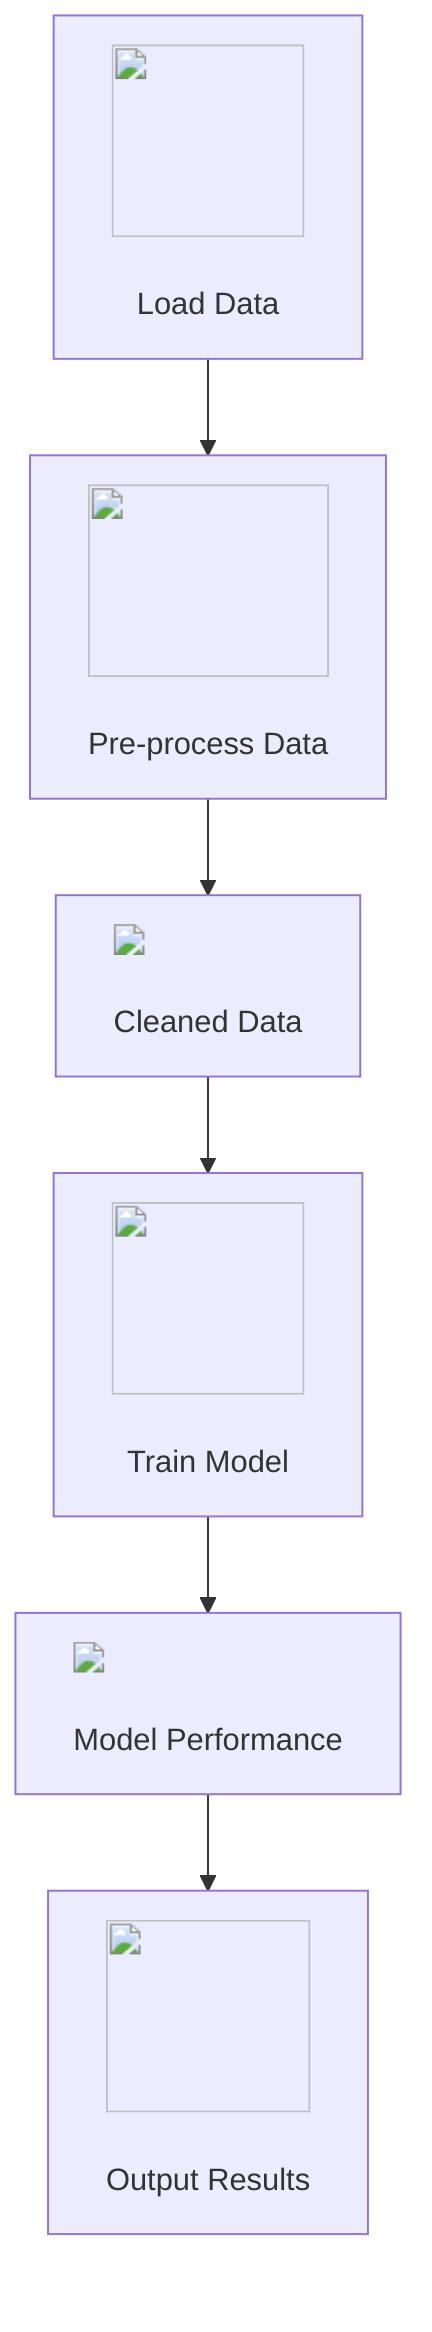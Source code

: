 flowchart TD
    A["<img src='icons/database.svg' width=100 height=100/> <br/> Load Data"] --> B["<img src='icons/file.svg' width=100 height=100/> <br/> Pre-process Data" ]
    B --> C["<img src='dummy_plots/scatter_plot_template.svg'/> <br/> Cleaned Data"]
    C --> D["<img src='icons/brain.svg' width=100 height=100/> <br/> Train Model"]
    D --> E["<img src='dummy_plots/lineplot_template.svg'/> <br/> Model Performance"]
    E --> F["<img src='icons/image.svg' width=100 height=100/> <br/> Output Results"]